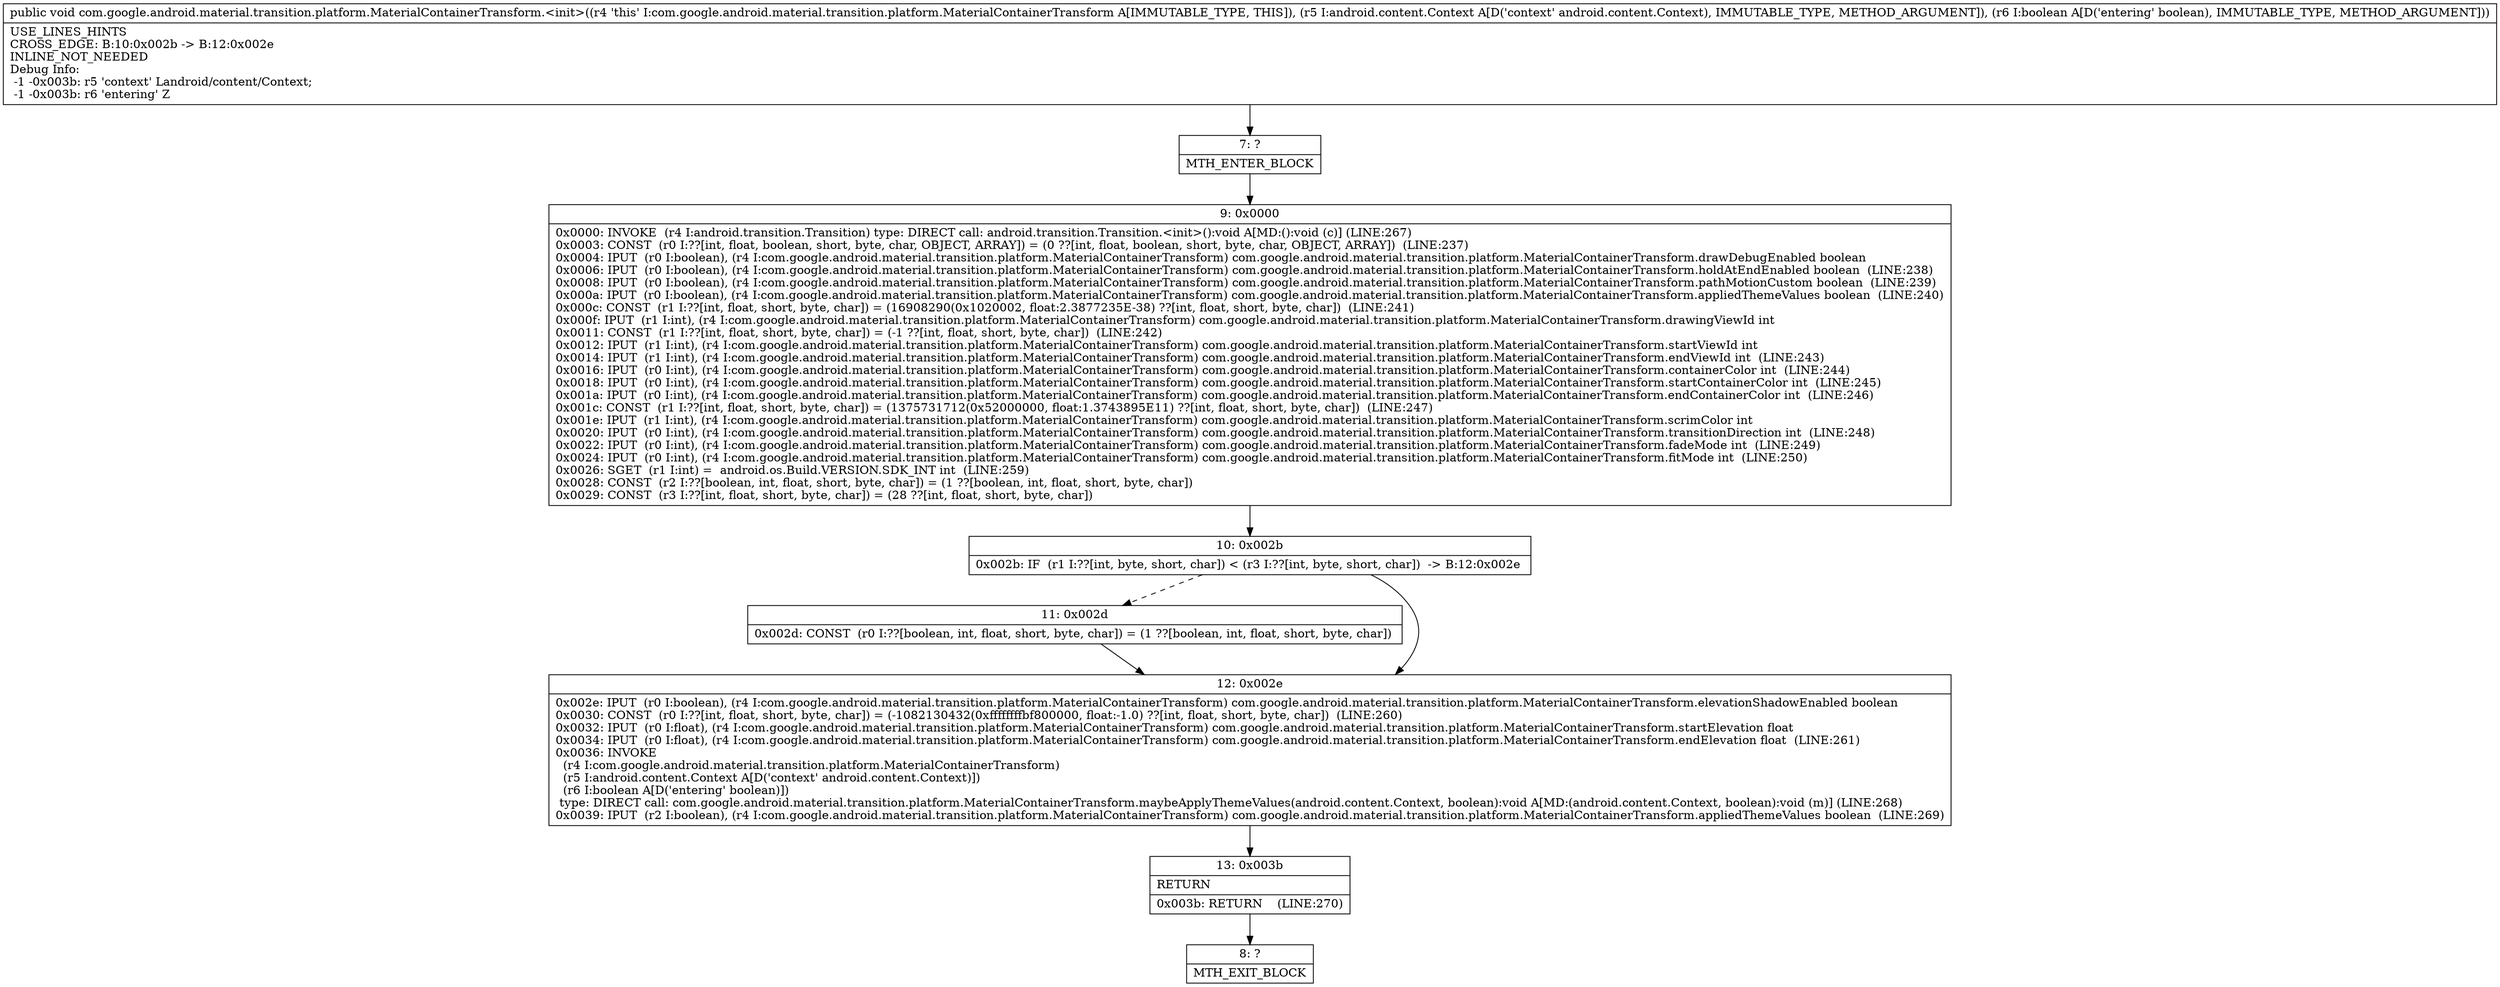 digraph "CFG forcom.google.android.material.transition.platform.MaterialContainerTransform.\<init\>(Landroid\/content\/Context;Z)V" {
Node_7 [shape=record,label="{7\:\ ?|MTH_ENTER_BLOCK\l}"];
Node_9 [shape=record,label="{9\:\ 0x0000|0x0000: INVOKE  (r4 I:android.transition.Transition) type: DIRECT call: android.transition.Transition.\<init\>():void A[MD:():void (c)] (LINE:267)\l0x0003: CONST  (r0 I:??[int, float, boolean, short, byte, char, OBJECT, ARRAY]) = (0 ??[int, float, boolean, short, byte, char, OBJECT, ARRAY])  (LINE:237)\l0x0004: IPUT  (r0 I:boolean), (r4 I:com.google.android.material.transition.platform.MaterialContainerTransform) com.google.android.material.transition.platform.MaterialContainerTransform.drawDebugEnabled boolean \l0x0006: IPUT  (r0 I:boolean), (r4 I:com.google.android.material.transition.platform.MaterialContainerTransform) com.google.android.material.transition.platform.MaterialContainerTransform.holdAtEndEnabled boolean  (LINE:238)\l0x0008: IPUT  (r0 I:boolean), (r4 I:com.google.android.material.transition.platform.MaterialContainerTransform) com.google.android.material.transition.platform.MaterialContainerTransform.pathMotionCustom boolean  (LINE:239)\l0x000a: IPUT  (r0 I:boolean), (r4 I:com.google.android.material.transition.platform.MaterialContainerTransform) com.google.android.material.transition.platform.MaterialContainerTransform.appliedThemeValues boolean  (LINE:240)\l0x000c: CONST  (r1 I:??[int, float, short, byte, char]) = (16908290(0x1020002, float:2.3877235E\-38) ??[int, float, short, byte, char])  (LINE:241)\l0x000f: IPUT  (r1 I:int), (r4 I:com.google.android.material.transition.platform.MaterialContainerTransform) com.google.android.material.transition.platform.MaterialContainerTransform.drawingViewId int \l0x0011: CONST  (r1 I:??[int, float, short, byte, char]) = (\-1 ??[int, float, short, byte, char])  (LINE:242)\l0x0012: IPUT  (r1 I:int), (r4 I:com.google.android.material.transition.platform.MaterialContainerTransform) com.google.android.material.transition.platform.MaterialContainerTransform.startViewId int \l0x0014: IPUT  (r1 I:int), (r4 I:com.google.android.material.transition.platform.MaterialContainerTransform) com.google.android.material.transition.platform.MaterialContainerTransform.endViewId int  (LINE:243)\l0x0016: IPUT  (r0 I:int), (r4 I:com.google.android.material.transition.platform.MaterialContainerTransform) com.google.android.material.transition.platform.MaterialContainerTransform.containerColor int  (LINE:244)\l0x0018: IPUT  (r0 I:int), (r4 I:com.google.android.material.transition.platform.MaterialContainerTransform) com.google.android.material.transition.platform.MaterialContainerTransform.startContainerColor int  (LINE:245)\l0x001a: IPUT  (r0 I:int), (r4 I:com.google.android.material.transition.platform.MaterialContainerTransform) com.google.android.material.transition.platform.MaterialContainerTransform.endContainerColor int  (LINE:246)\l0x001c: CONST  (r1 I:??[int, float, short, byte, char]) = (1375731712(0x52000000, float:1.3743895E11) ??[int, float, short, byte, char])  (LINE:247)\l0x001e: IPUT  (r1 I:int), (r4 I:com.google.android.material.transition.platform.MaterialContainerTransform) com.google.android.material.transition.platform.MaterialContainerTransform.scrimColor int \l0x0020: IPUT  (r0 I:int), (r4 I:com.google.android.material.transition.platform.MaterialContainerTransform) com.google.android.material.transition.platform.MaterialContainerTransform.transitionDirection int  (LINE:248)\l0x0022: IPUT  (r0 I:int), (r4 I:com.google.android.material.transition.platform.MaterialContainerTransform) com.google.android.material.transition.platform.MaterialContainerTransform.fadeMode int  (LINE:249)\l0x0024: IPUT  (r0 I:int), (r4 I:com.google.android.material.transition.platform.MaterialContainerTransform) com.google.android.material.transition.platform.MaterialContainerTransform.fitMode int  (LINE:250)\l0x0026: SGET  (r1 I:int) =  android.os.Build.VERSION.SDK_INT int  (LINE:259)\l0x0028: CONST  (r2 I:??[boolean, int, float, short, byte, char]) = (1 ??[boolean, int, float, short, byte, char]) \l0x0029: CONST  (r3 I:??[int, float, short, byte, char]) = (28 ??[int, float, short, byte, char]) \l}"];
Node_10 [shape=record,label="{10\:\ 0x002b|0x002b: IF  (r1 I:??[int, byte, short, char]) \< (r3 I:??[int, byte, short, char])  \-\> B:12:0x002e \l}"];
Node_11 [shape=record,label="{11\:\ 0x002d|0x002d: CONST  (r0 I:??[boolean, int, float, short, byte, char]) = (1 ??[boolean, int, float, short, byte, char]) \l}"];
Node_12 [shape=record,label="{12\:\ 0x002e|0x002e: IPUT  (r0 I:boolean), (r4 I:com.google.android.material.transition.platform.MaterialContainerTransform) com.google.android.material.transition.platform.MaterialContainerTransform.elevationShadowEnabled boolean \l0x0030: CONST  (r0 I:??[int, float, short, byte, char]) = (\-1082130432(0xffffffffbf800000, float:\-1.0) ??[int, float, short, byte, char])  (LINE:260)\l0x0032: IPUT  (r0 I:float), (r4 I:com.google.android.material.transition.platform.MaterialContainerTransform) com.google.android.material.transition.platform.MaterialContainerTransform.startElevation float \l0x0034: IPUT  (r0 I:float), (r4 I:com.google.android.material.transition.platform.MaterialContainerTransform) com.google.android.material.transition.platform.MaterialContainerTransform.endElevation float  (LINE:261)\l0x0036: INVOKE  \l  (r4 I:com.google.android.material.transition.platform.MaterialContainerTransform)\l  (r5 I:android.content.Context A[D('context' android.content.Context)])\l  (r6 I:boolean A[D('entering' boolean)])\l type: DIRECT call: com.google.android.material.transition.platform.MaterialContainerTransform.maybeApplyThemeValues(android.content.Context, boolean):void A[MD:(android.content.Context, boolean):void (m)] (LINE:268)\l0x0039: IPUT  (r2 I:boolean), (r4 I:com.google.android.material.transition.platform.MaterialContainerTransform) com.google.android.material.transition.platform.MaterialContainerTransform.appliedThemeValues boolean  (LINE:269)\l}"];
Node_13 [shape=record,label="{13\:\ 0x003b|RETURN\l|0x003b: RETURN    (LINE:270)\l}"];
Node_8 [shape=record,label="{8\:\ ?|MTH_EXIT_BLOCK\l}"];
MethodNode[shape=record,label="{public void com.google.android.material.transition.platform.MaterialContainerTransform.\<init\>((r4 'this' I:com.google.android.material.transition.platform.MaterialContainerTransform A[IMMUTABLE_TYPE, THIS]), (r5 I:android.content.Context A[D('context' android.content.Context), IMMUTABLE_TYPE, METHOD_ARGUMENT]), (r6 I:boolean A[D('entering' boolean), IMMUTABLE_TYPE, METHOD_ARGUMENT]))  | USE_LINES_HINTS\lCROSS_EDGE: B:10:0x002b \-\> B:12:0x002e\lINLINE_NOT_NEEDED\lDebug Info:\l  \-1 \-0x003b: r5 'context' Landroid\/content\/Context;\l  \-1 \-0x003b: r6 'entering' Z\l}"];
MethodNode -> Node_7;Node_7 -> Node_9;
Node_9 -> Node_10;
Node_10 -> Node_11[style=dashed];
Node_10 -> Node_12;
Node_11 -> Node_12;
Node_12 -> Node_13;
Node_13 -> Node_8;
}

